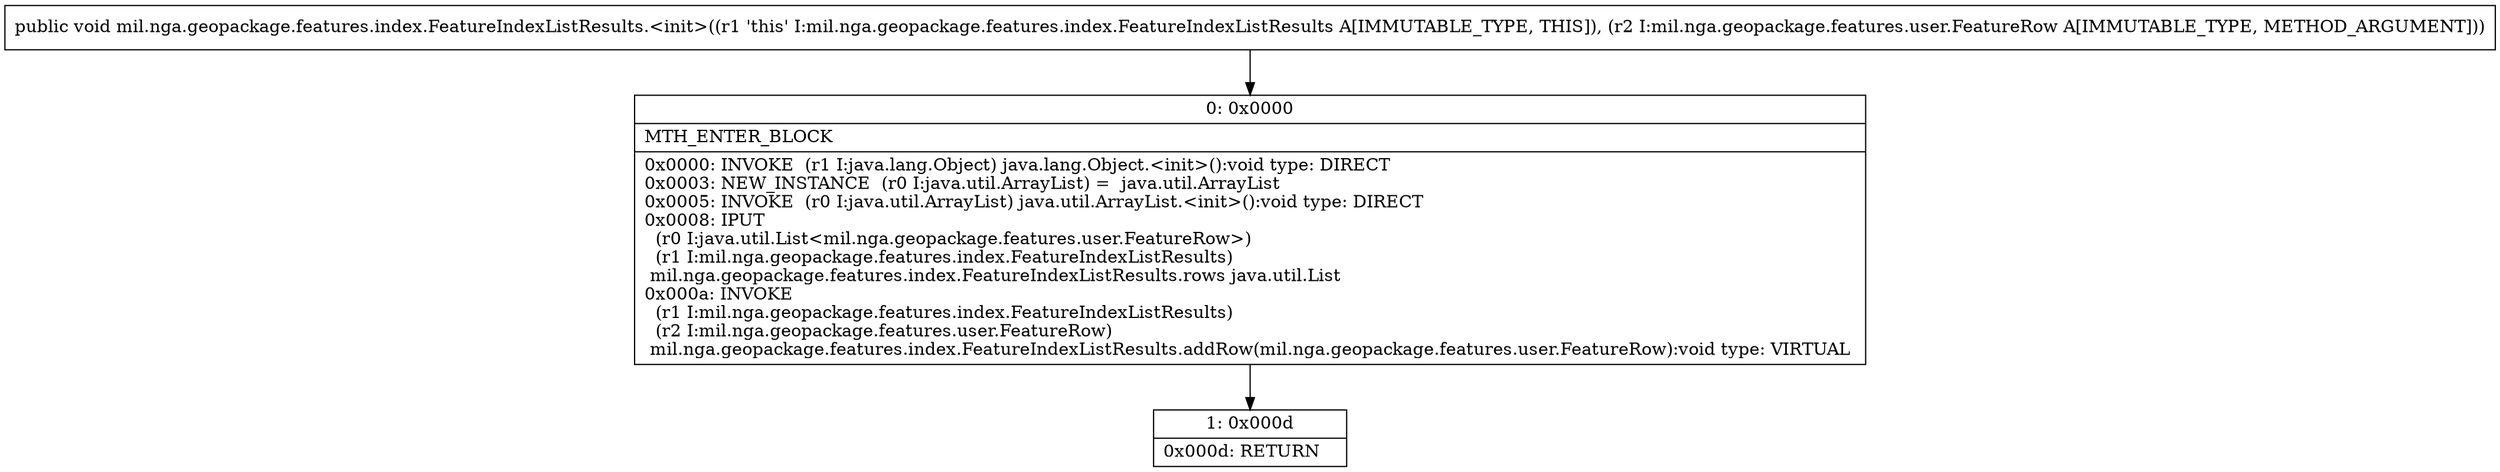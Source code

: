 digraph "CFG formil.nga.geopackage.features.index.FeatureIndexListResults.\<init\>(Lmil\/nga\/geopackage\/features\/user\/FeatureRow;)V" {
Node_0 [shape=record,label="{0\:\ 0x0000|MTH_ENTER_BLOCK\l|0x0000: INVOKE  (r1 I:java.lang.Object) java.lang.Object.\<init\>():void type: DIRECT \l0x0003: NEW_INSTANCE  (r0 I:java.util.ArrayList) =  java.util.ArrayList \l0x0005: INVOKE  (r0 I:java.util.ArrayList) java.util.ArrayList.\<init\>():void type: DIRECT \l0x0008: IPUT  \l  (r0 I:java.util.List\<mil.nga.geopackage.features.user.FeatureRow\>)\l  (r1 I:mil.nga.geopackage.features.index.FeatureIndexListResults)\l mil.nga.geopackage.features.index.FeatureIndexListResults.rows java.util.List \l0x000a: INVOKE  \l  (r1 I:mil.nga.geopackage.features.index.FeatureIndexListResults)\l  (r2 I:mil.nga.geopackage.features.user.FeatureRow)\l mil.nga.geopackage.features.index.FeatureIndexListResults.addRow(mil.nga.geopackage.features.user.FeatureRow):void type: VIRTUAL \l}"];
Node_1 [shape=record,label="{1\:\ 0x000d|0x000d: RETURN   \l}"];
MethodNode[shape=record,label="{public void mil.nga.geopackage.features.index.FeatureIndexListResults.\<init\>((r1 'this' I:mil.nga.geopackage.features.index.FeatureIndexListResults A[IMMUTABLE_TYPE, THIS]), (r2 I:mil.nga.geopackage.features.user.FeatureRow A[IMMUTABLE_TYPE, METHOD_ARGUMENT])) }"];
MethodNode -> Node_0;
Node_0 -> Node_1;
}

